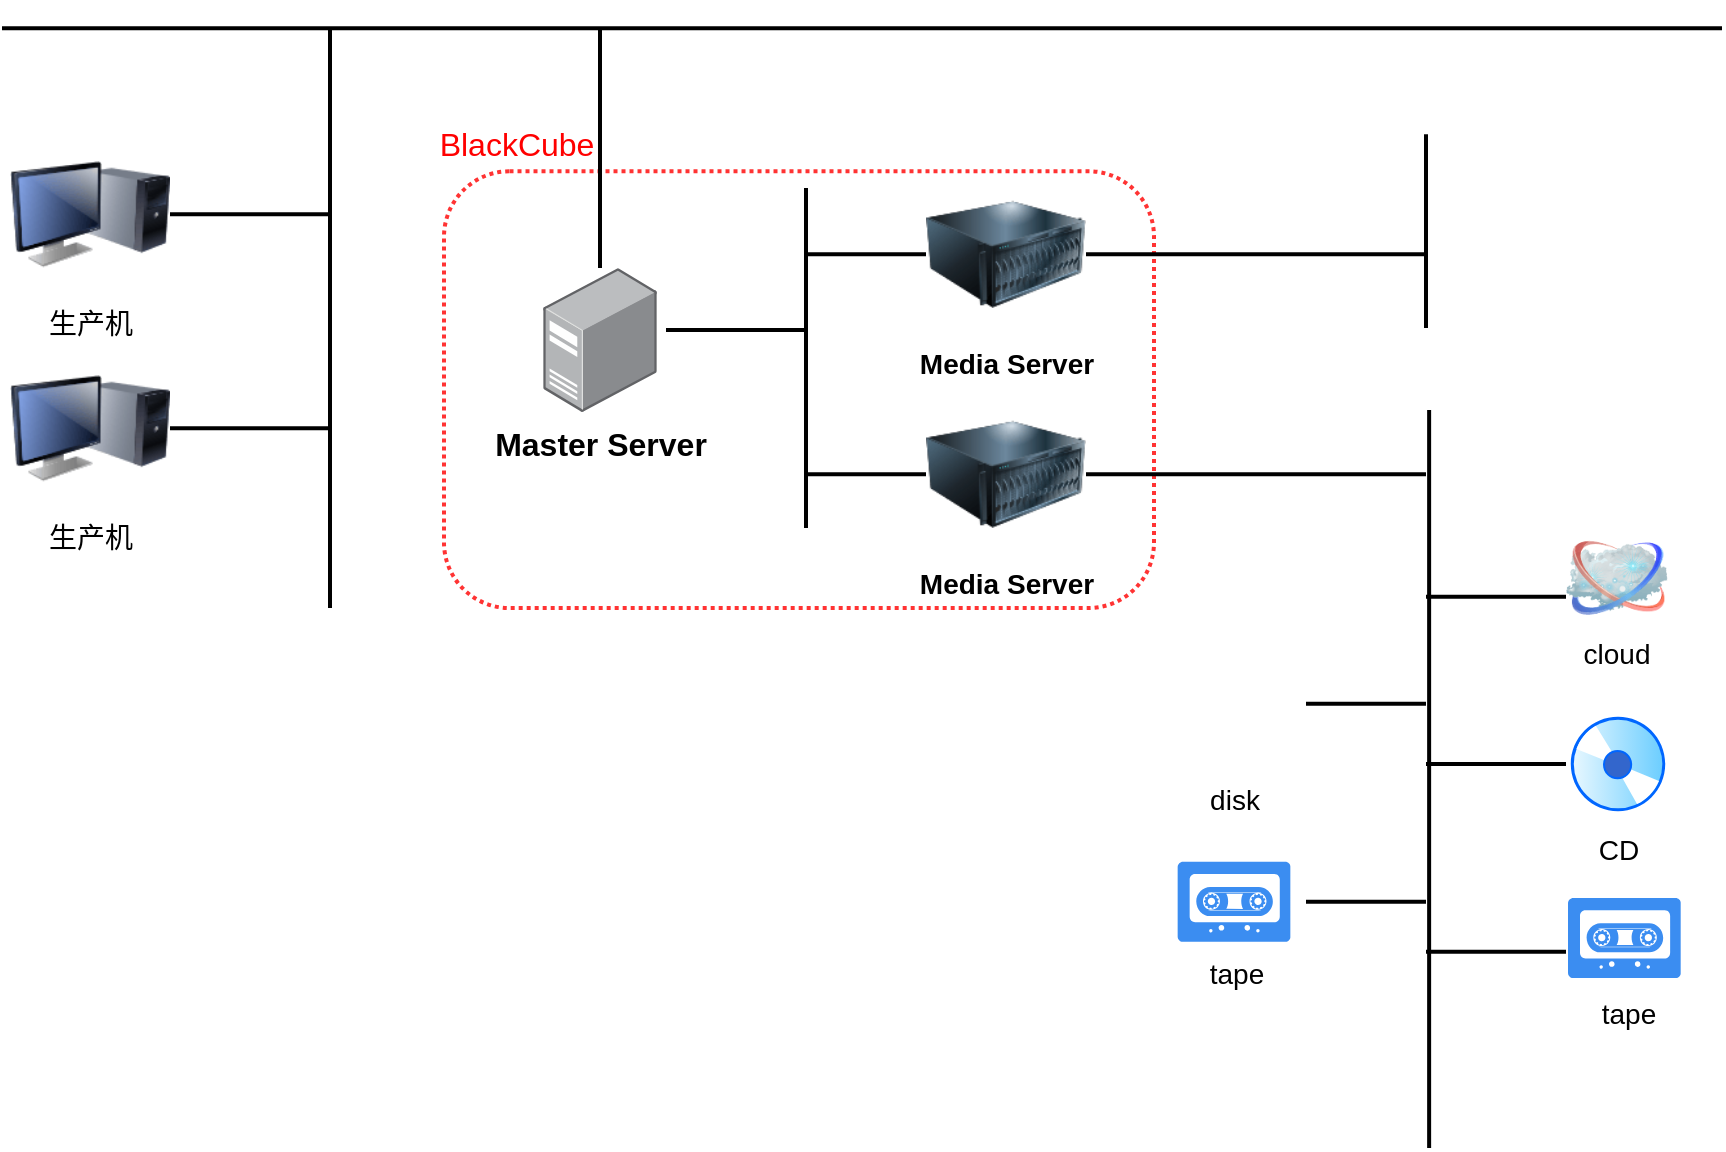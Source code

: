 <mxfile version="18.0.3" type="github">
  <diagram id="WPUKt3A7oiI-CKSTH1vF" name="Page-1">
    <mxGraphModel dx="1422" dy="754" grid="0" gridSize="10" guides="1" tooltips="1" connect="1" arrows="1" fold="1" page="0" pageScale="1" pageWidth="827" pageHeight="1169" math="0" shadow="0">
      <root>
        <mxCell id="0" />
        <mxCell id="1" parent="0" />
        <mxCell id="qWO8GCQ1N2hHEBJl1-c2-44" value="" style="rounded=1;whiteSpace=wrap;html=1;labelBackgroundColor=none;fontSize=14;fillColor=none;fontColor=#333333;strokeColor=#FF3333;strokeWidth=2;dashed=1;dashPattern=1 1;" parent="1" vertex="1">
          <mxGeometry x="249" y="231.62" width="355" height="218.38" as="geometry" />
        </mxCell>
        <mxCell id="WDFu7RG4AvuWlvJgH90q-14" value="" style="line;strokeWidth=2;html=1;rounded=1;" parent="1" vertex="1">
          <mxGeometry x="28" y="147" width="860" height="26.25" as="geometry" />
        </mxCell>
        <mxCell id="qWO8GCQ1N2hHEBJl1-c2-2" value="" style="line;strokeWidth=2;direction=north;html=1;rounded=1;" parent="1" vertex="1">
          <mxGeometry x="187" y="160" width="10" height="290" as="geometry" />
        </mxCell>
        <mxCell id="qWO8GCQ1N2hHEBJl1-c2-3" value="" style="line;strokeWidth=2;html=1;rounded=1;" parent="1" vertex="1">
          <mxGeometry x="112" y="240" width="80" height="26.25" as="geometry" />
        </mxCell>
        <mxCell id="qWO8GCQ1N2hHEBJl1-c2-4" value="" style="line;strokeWidth=2;html=1;rounded=1;" parent="1" vertex="1">
          <mxGeometry x="112" y="347" width="80" height="26.25" as="geometry" />
        </mxCell>
        <mxCell id="qWO8GCQ1N2hHEBJl1-c2-5" value="生产机" style="image;html=1;image=img/lib/clip_art/computers/Monitor_Tower_128x128.png;fontSize=14;rounded=1;" parent="1" vertex="1">
          <mxGeometry x="32" y="320.12" width="80" height="80" as="geometry" />
        </mxCell>
        <mxCell id="qWO8GCQ1N2hHEBJl1-c2-6" value="生产机" style="image;html=1;image=img/lib/clip_art/computers/Monitor_Tower_128x128.png;fontSize=14;rounded=1;" parent="1" vertex="1">
          <mxGeometry x="32" y="213.13" width="80" height="80" as="geometry" />
        </mxCell>
        <mxCell id="qWO8GCQ1N2hHEBJl1-c2-9" value="" style="line;strokeWidth=2;direction=north;html=1;rounded=1;" parent="1" vertex="1">
          <mxGeometry x="322" y="160" width="10" height="120" as="geometry" />
        </mxCell>
        <mxCell id="qWO8GCQ1N2hHEBJl1-c2-12" value="" style="line;strokeWidth=2;html=1;rounded=1;" parent="1" vertex="1">
          <mxGeometry x="360" y="297.88" width="70" height="26.25" as="geometry" />
        </mxCell>
        <mxCell id="qWO8GCQ1N2hHEBJl1-c2-13" value="" style="line;strokeWidth=2;direction=north;html=1;rounded=1;" parent="1" vertex="1">
          <mxGeometry x="425" y="240" width="10" height="170" as="geometry" />
        </mxCell>
        <mxCell id="qWO8GCQ1N2hHEBJl1-c2-14" value="" style="line;strokeWidth=2;html=1;rounded=1;" parent="1" vertex="1">
          <mxGeometry x="430" y="260" width="60" height="26.25" as="geometry" />
        </mxCell>
        <mxCell id="qWO8GCQ1N2hHEBJl1-c2-15" value="" style="line;strokeWidth=2;html=1;rounded=1;" parent="1" vertex="1">
          <mxGeometry x="430" y="370" width="60" height="26.25" as="geometry" />
        </mxCell>
        <mxCell id="qWO8GCQ1N2hHEBJl1-c2-16" value="Media Server" style="image;html=1;image=img/lib/clip_art/computers/Server_128x128.png;fontSize=14;fontStyle=1;rounded=1;" parent="1" vertex="1">
          <mxGeometry x="490" y="233.13" width="80" height="80" as="geometry" />
        </mxCell>
        <mxCell id="qWO8GCQ1N2hHEBJl1-c2-17" value="Media Server" style="image;html=1;image=img/lib/clip_art/computers/Server_128x128.png;fontSize=14;fontStyle=1;rounded=1;" parent="1" vertex="1">
          <mxGeometry x="490" y="343.12" width="80" height="80" as="geometry" />
        </mxCell>
        <mxCell id="qWO8GCQ1N2hHEBJl1-c2-18" value="" style="line;strokeWidth=2;html=1;rounded=1;" parent="1" vertex="1">
          <mxGeometry x="570" y="260" width="170" height="26.25" as="geometry" />
        </mxCell>
        <mxCell id="qWO8GCQ1N2hHEBJl1-c2-20" value="CD" style="aspect=fixed;perimeter=ellipsePerimeter;html=1;align=center;shadow=0;dashed=0;spacingTop=3;image;image=img/lib/active_directory/cd_dvd.svg;labelBackgroundColor=none;fontSize=14;rounded=1;" parent="1" vertex="1">
          <mxGeometry x="811" y="503" width="50" height="50" as="geometry" />
        </mxCell>
        <mxCell id="qWO8GCQ1N2hHEBJl1-c2-25" value="" style="line;strokeWidth=2;html=1;rounded=1;" parent="1" vertex="1">
          <mxGeometry x="570" y="369.99" width="170" height="26.25" as="geometry" />
        </mxCell>
        <mxCell id="qWO8GCQ1N2hHEBJl1-c2-26" value="" style="line;strokeWidth=2;direction=north;html=1;rounded=1;" parent="1" vertex="1">
          <mxGeometry x="735" y="351" width="13.13" height="369" as="geometry" />
        </mxCell>
        <mxCell id="qWO8GCQ1N2hHEBJl1-c2-27" value="" style="line;strokeWidth=2;direction=north;html=1;rounded=1;" parent="1" vertex="1">
          <mxGeometry x="735" y="213.13" width="10" height="96.87" as="geometry" />
        </mxCell>
        <mxCell id="qWO8GCQ1N2hHEBJl1-c2-29" value="" style="html=1;aspect=fixed;strokeColor=none;shadow=0;align=center;verticalAlign=top;fillColor=#3B8DF1;shape=mxgraph.gcp2.tape_record;labelBackgroundColor=none;rounded=1;" parent="1" vertex="1">
          <mxGeometry x="811" y="595" width="56.34" height="40" as="geometry" />
        </mxCell>
        <mxCell id="qWO8GCQ1N2hHEBJl1-c2-32" value="tape" style="text;html=1;align=center;verticalAlign=middle;resizable=0;points=[];autosize=1;strokeColor=none;fillColor=none;fontSize=14;rounded=1;" parent="1" vertex="1">
          <mxGeometry x="822" y="642" width="38" height="21" as="geometry" />
        </mxCell>
        <mxCell id="qWO8GCQ1N2hHEBJl1-c2-34" value="" style="line;strokeWidth=2;html=1;rounded=1;" parent="1" vertex="1">
          <mxGeometry x="740" y="431.25" width="70" height="26.25" as="geometry" />
        </mxCell>
        <mxCell id="qWO8GCQ1N2hHEBJl1-c2-35" value="" style="line;strokeWidth=2;html=1;rounded=1;" parent="1" vertex="1">
          <mxGeometry x="740" y="514.88" width="70" height="26.25" as="geometry" />
        </mxCell>
        <mxCell id="qWO8GCQ1N2hHEBJl1-c2-36" value="" style="line;strokeWidth=2;html=1;rounded=1;" parent="1" vertex="1">
          <mxGeometry x="740" y="608.75" width="70" height="26.25" as="geometry" />
        </mxCell>
        <mxCell id="qWO8GCQ1N2hHEBJl1-c2-37" value="disk" style="shape=image;html=1;verticalAlign=top;verticalLabelPosition=bottom;labelBackgroundColor=#ffffff;imageAspect=0;aspect=fixed;image=https://cdn0.iconfinder.com/data/icons/Hosting_Icons/128/dedicated-server-px-png.png;fontSize=14;rounded=1;" parent="1" vertex="1">
          <mxGeometry x="609" y="461" width="70" height="70" as="geometry" />
        </mxCell>
        <mxCell id="qWO8GCQ1N2hHEBJl1-c2-38" value="" style="line;strokeWidth=2;html=1;rounded=1;" parent="1" vertex="1">
          <mxGeometry x="680" y="484.75" width="60" height="26.25" as="geometry" />
        </mxCell>
        <mxCell id="qWO8GCQ1N2hHEBJl1-c2-40" value="" style="line;strokeWidth=2;html=1;rounded=1;" parent="1" vertex="1">
          <mxGeometry x="680" y="583.75" width="60" height="26.25" as="geometry" />
        </mxCell>
        <mxCell id="qWO8GCQ1N2hHEBJl1-c2-50" value="BlackCube" style="text;html=1;align=center;verticalAlign=middle;resizable=0;points=[];autosize=1;strokeColor=none;fillColor=none;fontSize=16;fontColor=#FF0000;rounded=1;" parent="1" vertex="1">
          <mxGeometry x="241" y="206" width="87" height="23" as="geometry" />
        </mxCell>
        <mxCell id="qWO8GCQ1N2hHEBJl1-c2-55" value="Master Server" style="points=[];aspect=fixed;html=1;align=center;shadow=0;dashed=0;image;image=img/lib/allied_telesis/computer_and_terminals/Server_Desktop.svg;dashPattern=1 1;labelBackgroundColor=none;fontSize=16;fontColor=#000000;strokeColor=#FF3333;strokeWidth=2;fillColor=none;fontStyle=1;rounded=1;" parent="1" vertex="1">
          <mxGeometry x="298.6" y="280" width="56.8" height="72" as="geometry" />
        </mxCell>
        <mxCell id="qWO8GCQ1N2hHEBJl1-c2-57" value="" style="html=1;aspect=fixed;strokeColor=none;shadow=0;align=center;verticalAlign=top;fillColor=#3B8DF1;shape=mxgraph.gcp2.tape_record;labelBackgroundColor=none;rounded=1;" parent="1" vertex="1">
          <mxGeometry x="615.83" y="576.88" width="56.34" height="40" as="geometry" />
        </mxCell>
        <mxCell id="qWO8GCQ1N2hHEBJl1-c2-58" value="tape" style="text;html=1;align=center;verticalAlign=middle;resizable=0;points=[];autosize=1;strokeColor=none;fillColor=none;fontSize=14;rounded=1;" parent="1" vertex="1">
          <mxGeometry x="626" y="622" width="38" height="21" as="geometry" />
        </mxCell>
        <mxCell id="qWO8GCQ1N2hHEBJl1-c2-77" value="cloud" style="image;html=1;image=img/lib/clip_art/networking/Cloud_128x128.png;labelBackgroundColor=none;fontSize=14;fontColor=#000000;strokeColor=#000000;strokeWidth=2;fillColor=none;rounded=1;" parent="1" vertex="1">
          <mxGeometry x="810" y="412.5" width="50.83" height="45" as="geometry" />
        </mxCell>
      </root>
    </mxGraphModel>
  </diagram>
</mxfile>
